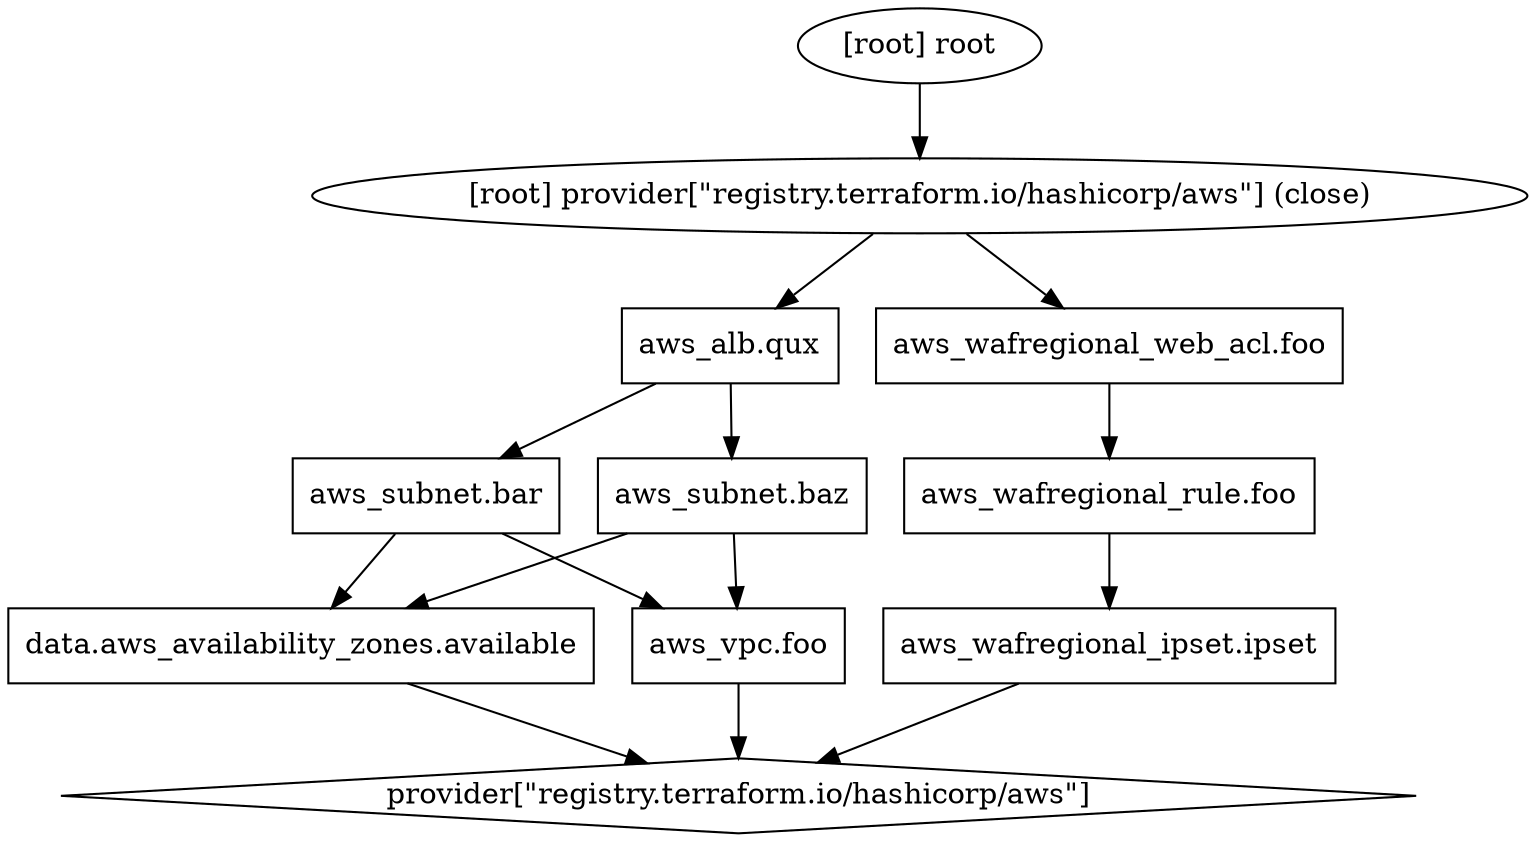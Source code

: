 digraph {
	compound = "true"
	newrank = "true"
	subgraph "root" {
		"[root] aws_alb.qux (expand)" [label = "aws_alb.qux", shape = "box"]
		"[root] aws_subnet.bar (expand)" [label = "aws_subnet.bar", shape = "box"]
		"[root] aws_subnet.baz (expand)" [label = "aws_subnet.baz", shape = "box"]
		"[root] aws_vpc.foo (expand)" [label = "aws_vpc.foo", shape = "box"]
		"[root] aws_wafregional_ipset.ipset (expand)" [label = "aws_wafregional_ipset.ipset", shape = "box"]
		"[root] aws_wafregional_rule.foo (expand)" [label = "aws_wafregional_rule.foo", shape = "box"]
		"[root] aws_wafregional_web_acl.foo (expand)" [label = "aws_wafregional_web_acl.foo", shape = "box"]
		"[root] data.aws_availability_zones.available (expand)" [label = "data.aws_availability_zones.available", shape = "box"]
		"[root] provider[\"registry.terraform.io/hashicorp/aws\"]" [label = "provider[\"registry.terraform.io/hashicorp/aws\"]", shape = "diamond"]
		"[root] aws_alb.qux (expand)" -> "[root] aws_subnet.bar (expand)"
		"[root] aws_alb.qux (expand)" -> "[root] aws_subnet.baz (expand)"
		"[root] aws_subnet.bar (expand)" -> "[root] aws_vpc.foo (expand)"
		"[root] aws_subnet.bar (expand)" -> "[root] data.aws_availability_zones.available (expand)"
		"[root] aws_subnet.baz (expand)" -> "[root] aws_vpc.foo (expand)"
		"[root] aws_subnet.baz (expand)" -> "[root] data.aws_availability_zones.available (expand)"
		"[root] aws_vpc.foo (expand)" -> "[root] provider[\"registry.terraform.io/hashicorp/aws\"]"
		"[root] aws_wafregional_ipset.ipset (expand)" -> "[root] provider[\"registry.terraform.io/hashicorp/aws\"]"
		"[root] aws_wafregional_rule.foo (expand)" -> "[root] aws_wafregional_ipset.ipset (expand)"
		"[root] aws_wafregional_web_acl.foo (expand)" -> "[root] aws_wafregional_rule.foo (expand)"
		"[root] data.aws_availability_zones.available (expand)" -> "[root] provider[\"registry.terraform.io/hashicorp/aws\"]"
		"[root] provider[\"registry.terraform.io/hashicorp/aws\"] (close)" -> "[root] aws_alb.qux (expand)"
		"[root] provider[\"registry.terraform.io/hashicorp/aws\"] (close)" -> "[root] aws_wafregional_web_acl.foo (expand)"
		"[root] root" -> "[root] provider[\"registry.terraform.io/hashicorp/aws\"] (close)"
	}
}

